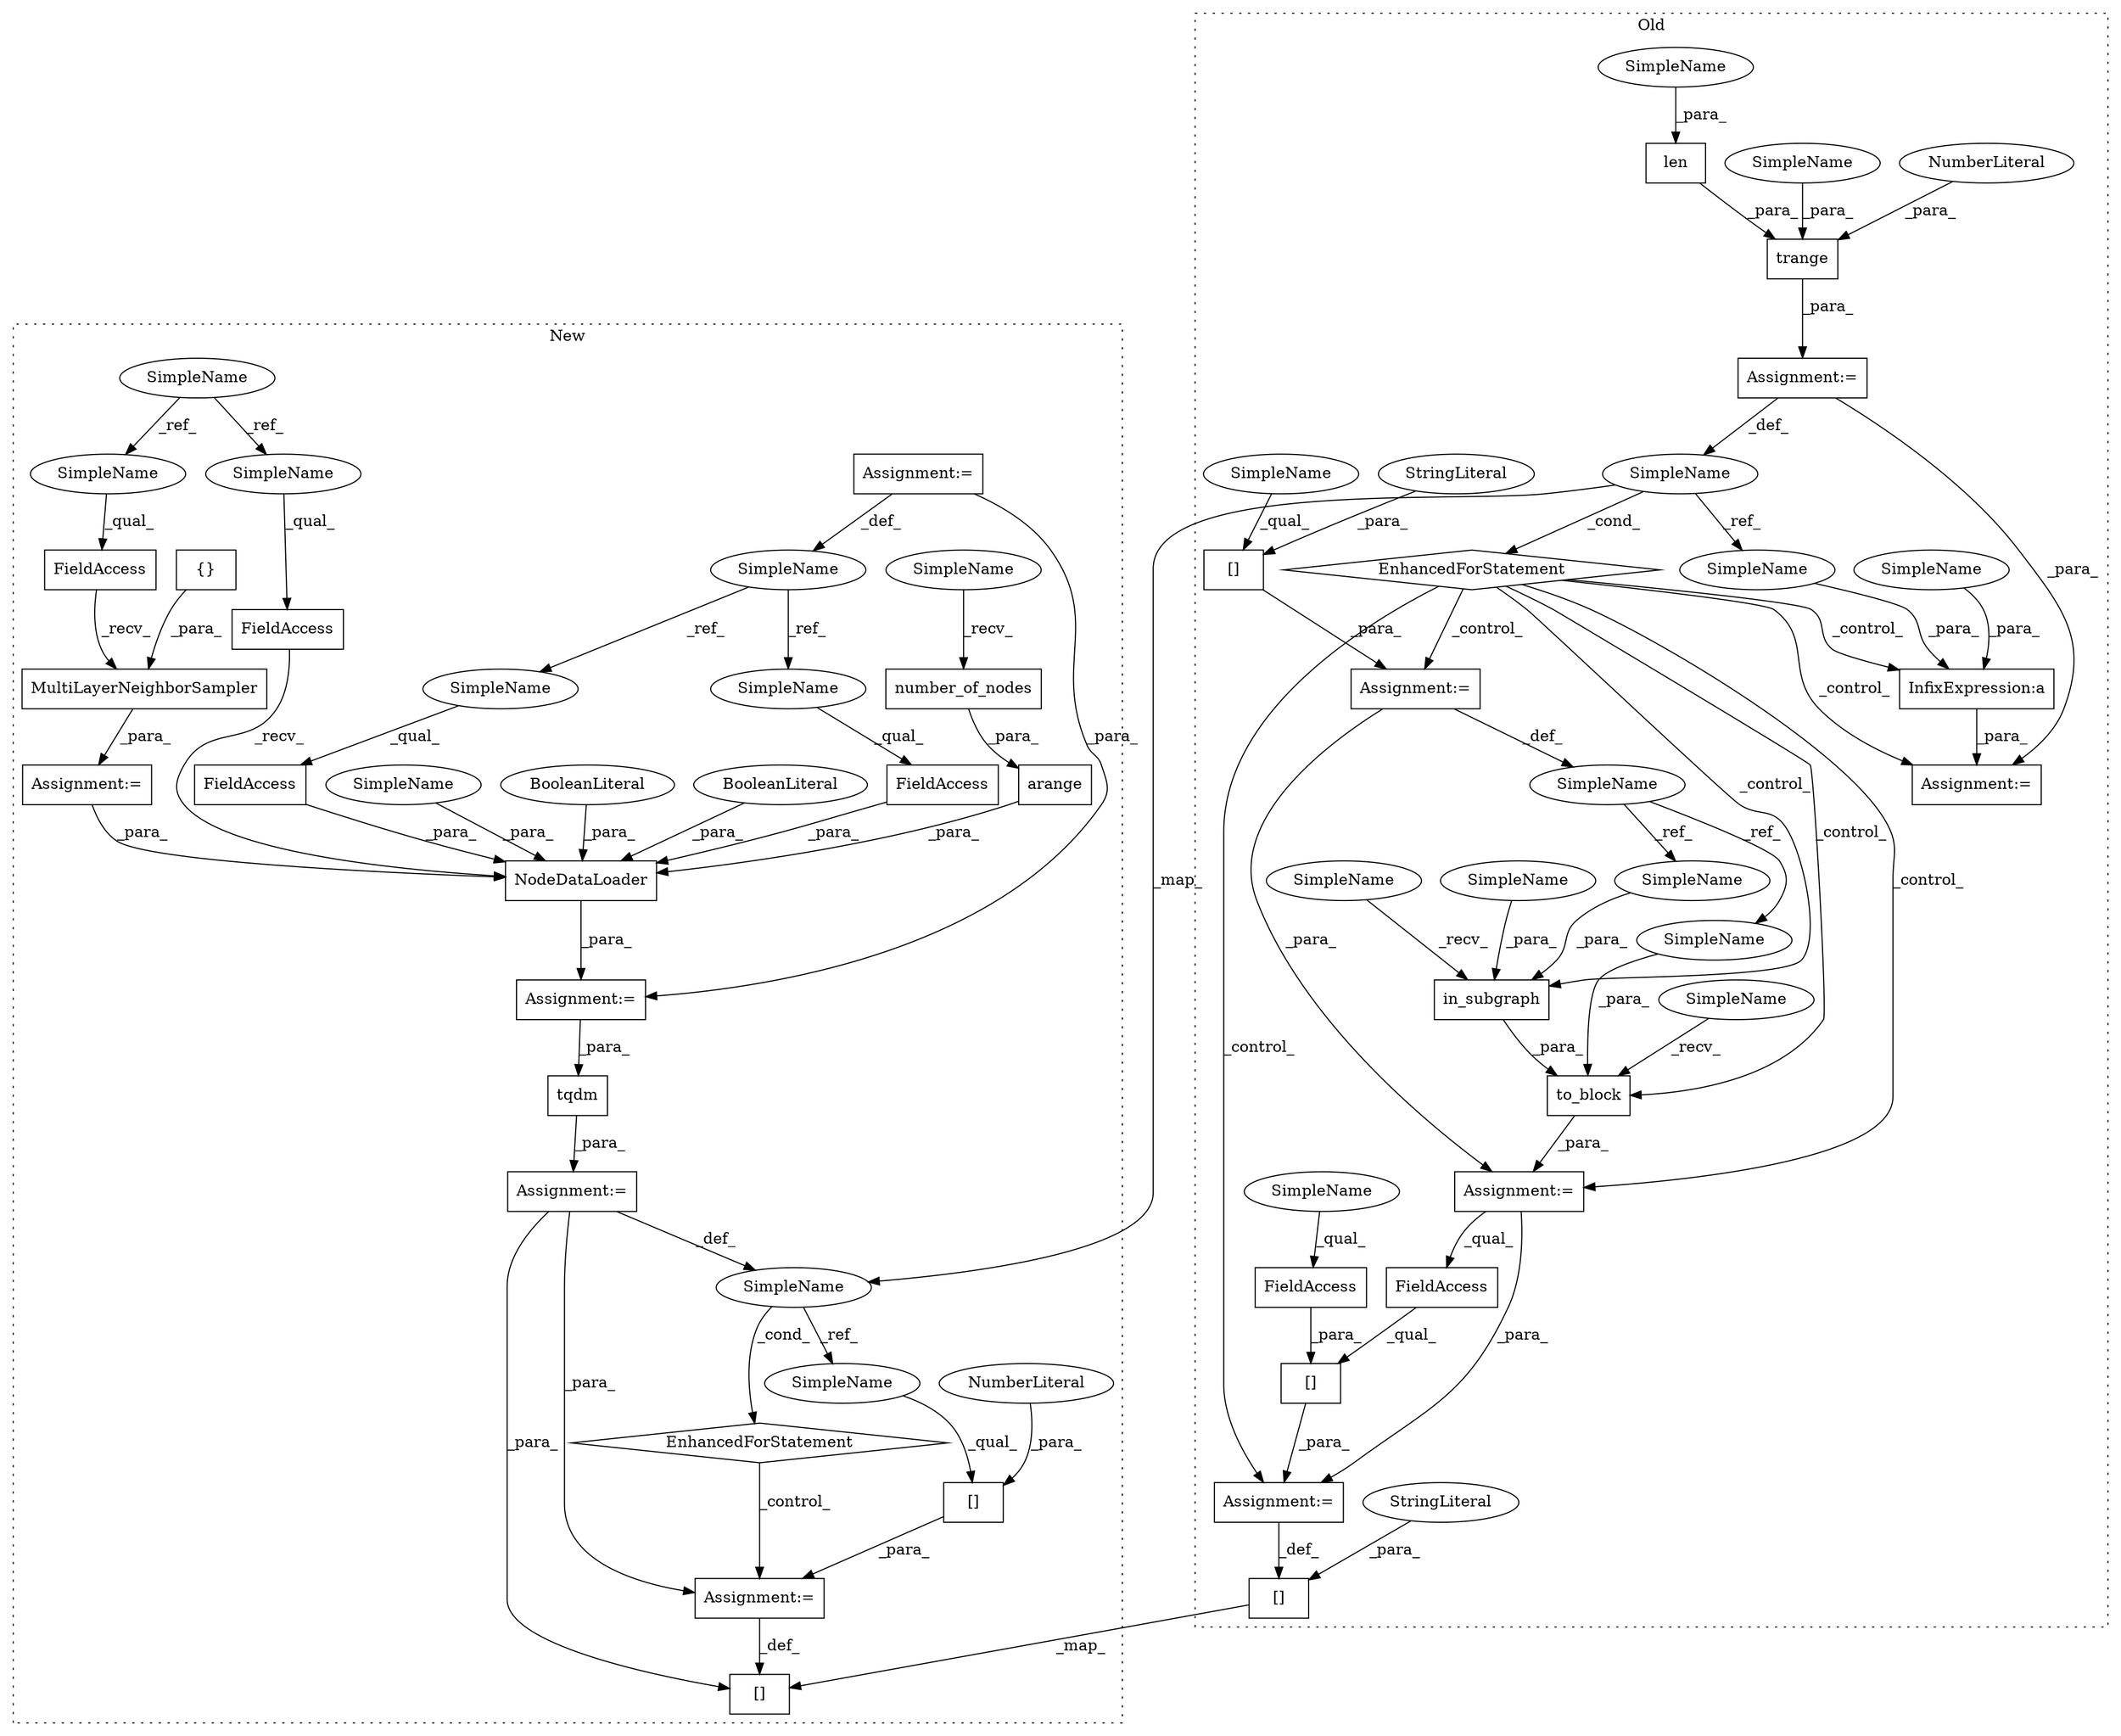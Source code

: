 digraph G {
subgraph cluster0 {
1 [label="trange" a="32" s="2814,2844" l="7,1" shape="box"];
3 [label="InfixExpression:a" a="27" s="2867" l="3" shape="box"];
4 [label="NumberLiteral" a="34" s="2821" l="1" shape="ellipse"];
8 [label="SimpleName" a="42" s="2801" l="5" shape="ellipse"];
11 [label="EnhancedForStatement" a="70" s="2740,2845" l="57,2" shape="diamond"];
13 [label="len" a="32" s="2823,2832" l="4,1" shape="box"];
14 [label="in_subgraph" a="32" s="2967,2992" l="12,1" shape="box"];
16 [label="[]" a="2" s="3327,3353" l="2,1" shape="box"];
17 [label="SimpleName" a="42" s="2891" l="11" shape="ellipse"];
18 [label="to_block" a="32" s="2954,3005" l="9,1" shape="box"];
19 [label="[]" a="2" s="3028,3049" l="14,1" shape="box"];
20 [label="FieldAccess" a="22" s="3028" l="13" shape="box"];
21 [label="FieldAccess" a="22" s="3042" l="7" shape="box"];
22 [label="[]" a="2" s="2903,2933" l="6,1" shape="box"];
32 [label="Assignment:=" a="7" s="2902" l="1" shape="box"];
34 [label="Assignment:=" a="7" s="2740,2845" l="57,2" shape="box"];
35 [label="Assignment:=" a="7" s="3027" l="1" shape="box"];
37 [label="Assignment:=" a="7" s="2860" l="1" shape="box"];
40 [label="Assignment:=" a="7" s="2949" l="1" shape="box"];
41 [label="StringLiteral" a="45" s="3329" l="24" shape="ellipse"];
42 [label="StringLiteral" a="45" s="2909" l="24" shape="ellipse"];
46 [label="SimpleName" a="42" s="2834" l="10" shape="ellipse"];
47 [label="SimpleName" a="42" s="2870" l="10" shape="ellipse"];
50 [label="SimpleName" a="42" s="2979" l="1" shape="ellipse"];
54 [label="SimpleName" a="42" s="2862" l="5" shape="ellipse"];
55 [label="SimpleName" a="42" s="2981" l="11" shape="ellipse"];
56 [label="SimpleName" a="42" s="2994" l="11" shape="ellipse"];
57 [label="SimpleName" a="42" s="2827" l="5" shape="ellipse"];
58 [label="SimpleName" a="42" s="2903" l="5" shape="ellipse"];
59 [label="SimpleName" a="42" s="3042" l="3" shape="ellipse"];
60 [label="SimpleName" a="42" s="2950" l="3" shape="ellipse"];
61 [label="SimpleName" a="42" s="2963" l="3" shape="ellipse"];
label = "Old";
style="dotted";
}
subgraph cluster1 {
2 [label="number_of_nodes" a="32" s="2225" l="17" shape="box"];
5 [label="[]" a="2" s="2458,2466" l="7,1" shape="box"];
6 [label="NumberLiteral" a="34" s="2465" l="1" shape="ellipse"];
7 [label="SimpleName" a="42" s="2410" l="6" shape="ellipse"];
9 [label="EnhancedForStatement" a="70" s="2304,2440" l="102,2" shape="diamond"];
10 [label="arange" a="32" s="2216,2242" l="7,1" shape="box"];
12 [label="tqdm" a="32" s="2424,2439" l="5,1" shape="box"];
15 [label="[]" a="2" s="2744,2758" l="2,1" shape="box"];
23 [label="NodeDataLoader" a="32" s="2193,2295" l="15,1" shape="box"];
24 [label="FieldAccess" a="22" s="2180" l="12" shape="box"];
25 [label="SimpleName" a="42" s="1789" l="3" shape="ellipse"];
26 [label="FieldAccess" a="22" s="2106" l="12" shape="box"];
27 [label="FieldAccess" a="22" s="2252" l="15" shape="box"];
28 [label="SimpleName" a="42" s="1684" l="4" shape="ellipse"];
29 [label="FieldAccess" a="22" s="2279" l="16" shape="box"];
30 [label="BooleanLiteral" a="9" s="2268" l="4" shape="ellipse"];
31 [label="BooleanLiteral" a="9" s="2273" l="5" shape="ellipse"];
33 [label="Assignment:=" a="7" s="2105" l="1" shape="box"];
36 [label="Assignment:=" a="7" s="2304,2440" l="102,2" shape="box"];
38 [label="Assignment:=" a="7" s="2179" l="1" shape="box"];
39 [label="Assignment:=" a="7" s="1684" l="4" shape="box"];
43 [label="{}" a="4" s="2154,2159" l="1,1" shape="box"];
44 [label="Assignment:=" a="7" s="2457" l="1" shape="box"];
45 [label="MultiLayerNeighborSampler" a="32" s="2119,2160" l="26,1" shape="box"];
48 [label="SimpleName" a="42" s="2180" l="3" shape="ellipse"];
49 [label="SimpleName" a="42" s="2106" l="3" shape="ellipse"];
51 [label="SimpleName" a="42" s="2252" l="4" shape="ellipse"];
52 [label="SimpleName" a="42" s="2279" l="4" shape="ellipse"];
53 [label="SimpleName" a="42" s="2458" l="6" shape="ellipse"];
62 [label="SimpleName" a="42" s="2223" l="1" shape="ellipse"];
63 [label="SimpleName" a="42" s="2208" l="1" shape="ellipse"];
label = "New";
style="dotted";
}
1 -> 34 [label="_para_"];
2 -> 10 [label="_para_"];
3 -> 37 [label="_para_"];
4 -> 1 [label="_para_"];
5 -> 44 [label="_para_"];
6 -> 5 [label="_para_"];
7 -> 9 [label="_cond_"];
7 -> 53 [label="_ref_"];
8 -> 7 [label="_map_"];
8 -> 54 [label="_ref_"];
8 -> 11 [label="_cond_"];
9 -> 44 [label="_control_"];
10 -> 23 [label="_para_"];
11 -> 40 [label="_control_"];
11 -> 35 [label="_control_"];
11 -> 32 [label="_control_"];
11 -> 37 [label="_control_"];
11 -> 18 [label="_control_"];
11 -> 14 [label="_control_"];
11 -> 3 [label="_control_"];
12 -> 36 [label="_para_"];
13 -> 1 [label="_para_"];
14 -> 18 [label="_para_"];
16 -> 15 [label="_map_"];
17 -> 55 [label="_ref_"];
17 -> 56 [label="_ref_"];
18 -> 40 [label="_para_"];
19 -> 35 [label="_para_"];
20 -> 19 [label="_qual_"];
21 -> 19 [label="_para_"];
22 -> 32 [label="_para_"];
23 -> 38 [label="_para_"];
24 -> 23 [label="_recv_"];
25 -> 48 [label="_ref_"];
25 -> 49 [label="_ref_"];
26 -> 45 [label="_recv_"];
27 -> 23 [label="_para_"];
28 -> 52 [label="_ref_"];
28 -> 51 [label="_ref_"];
29 -> 23 [label="_para_"];
30 -> 23 [label="_para_"];
31 -> 23 [label="_para_"];
32 -> 17 [label="_def_"];
32 -> 40 [label="_para_"];
33 -> 23 [label="_para_"];
34 -> 8 [label="_def_"];
34 -> 37 [label="_para_"];
35 -> 16 [label="_def_"];
36 -> 15 [label="_para_"];
36 -> 7 [label="_def_"];
36 -> 44 [label="_para_"];
38 -> 12 [label="_para_"];
39 -> 38 [label="_para_"];
39 -> 28 [label="_def_"];
40 -> 20 [label="_qual_"];
40 -> 35 [label="_para_"];
41 -> 16 [label="_para_"];
42 -> 22 [label="_para_"];
43 -> 45 [label="_para_"];
44 -> 15 [label="_def_"];
45 -> 33 [label="_para_"];
46 -> 1 [label="_para_"];
47 -> 3 [label="_para_"];
48 -> 24 [label="_qual_"];
49 -> 26 [label="_qual_"];
50 -> 14 [label="_para_"];
51 -> 27 [label="_qual_"];
52 -> 29 [label="_qual_"];
53 -> 5 [label="_qual_"];
54 -> 3 [label="_para_"];
55 -> 14 [label="_para_"];
56 -> 18 [label="_para_"];
57 -> 13 [label="_para_"];
58 -> 22 [label="_qual_"];
59 -> 21 [label="_qual_"];
60 -> 18 [label="_recv_"];
61 -> 14 [label="_recv_"];
62 -> 2 [label="_recv_"];
63 -> 23 [label="_para_"];
}